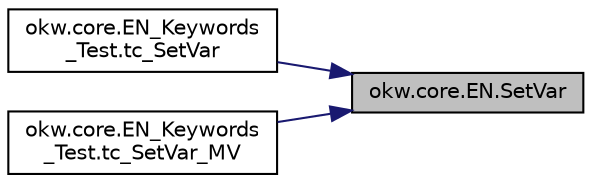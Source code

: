 digraph "okw.core.EN.SetVar"
{
 // INTERACTIVE_SVG=YES
 // LATEX_PDF_SIZE
  edge [fontname="Helvetica",fontsize="10",labelfontname="Helvetica",labelfontsize="10"];
  node [fontname="Helvetica",fontsize="10",shape=record];
  rankdir="RL";
  Node1 [label="okw.core.EN.SetVar",height=0.2,width=0.4,color="black", fillcolor="grey75", style="filled", fontcolor="black",tooltip="Setzt den Wert der gegebenen Variablen VN auf den gegebenen Wert Val."];
  Node1 -> Node2 [dir="back",color="midnightblue",fontsize="10",style="solid",fontname="Helvetica"];
  Node2 [label="okw.core.EN_Keywords\l_Test.tc_SetVar",height=0.2,width=0.4,color="black", fillcolor="white", style="filled",URL="$classokw_1_1core_1_1_e_n___keywords___test.html#a7fbdc2c7e30a776975e312b214058b57",tooltip="Prüfung des Schlüsselwortes SetVar."];
  Node1 -> Node3 [dir="back",color="midnightblue",fontsize="10",style="solid",fontname="Helvetica"];
  Node3 [label="okw.core.EN_Keywords\l_Test.tc_SetVar_MV",height=0.2,width=0.4,color="black", fillcolor="white", style="filled",URL="$classokw_1_1core_1_1_e_n___keywords___test.html#afc842d7b8f55f308ad71a9be58257156",tooltip="Prüfung des Schlüsselwortes SetVar."];
}
